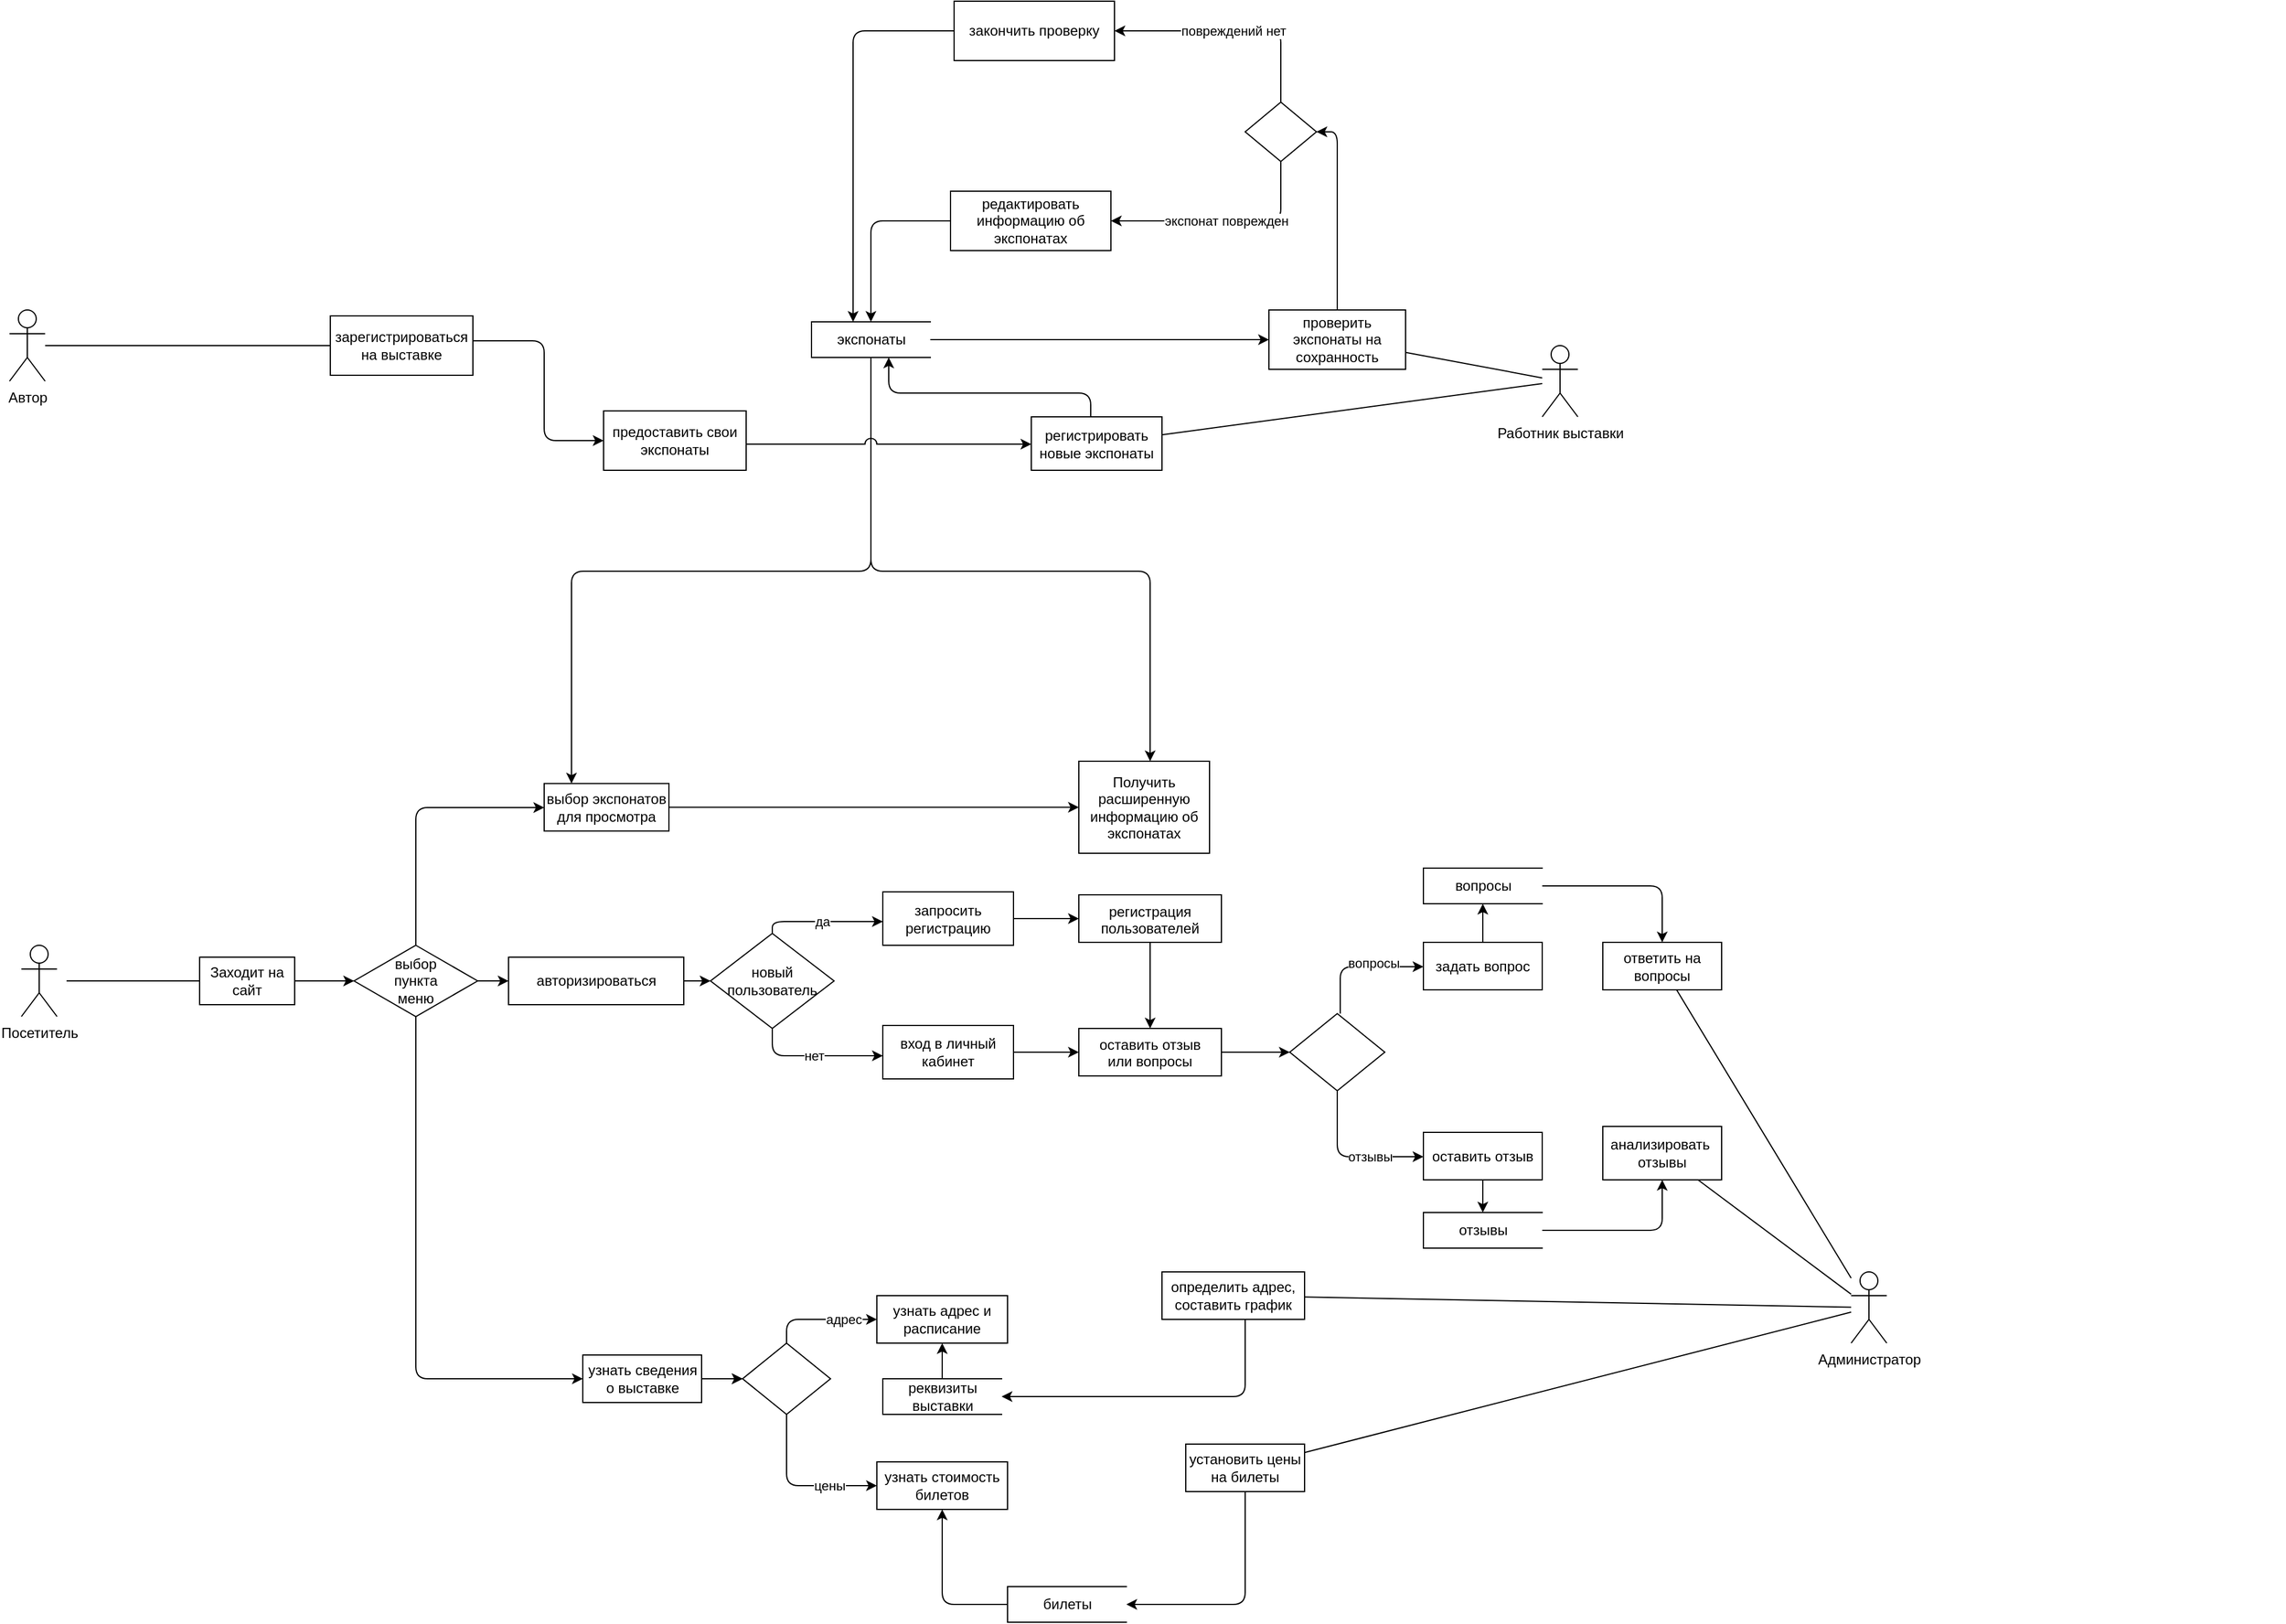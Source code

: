 <mxfile version="15.4.0" type="device"><diagram id="r_qnH1HllNbgKLjlJHCZ" name="Page-1"><mxGraphModel dx="2032" dy="1865" grid="1" gridSize="10" guides="1" tooltips="1" connect="1" arrows="1" fold="1" page="1" pageScale="1" pageWidth="827" pageHeight="1169" math="0" shadow="0"><root><mxCell id="0"/><mxCell id="1" parent="0"/><mxCell id="lHqvFT1bvPYRfDelncX7-1" value="&lt;h1&gt;&lt;br&gt;&lt;/h1&gt;&lt;p&gt;&lt;/p&gt;&lt;p&gt;&lt;/p&gt;" style="text;html=1;strokeColor=none;fillColor=none;spacing=5;spacingTop=-20;whiteSpace=wrap;overflow=hidden;rounded=0;hachureGap=4;pointerEvents=0;" parent="1" vertex="1"><mxGeometry x="1580" y="160" width="235" height="490" as="geometry"/></mxCell><mxCell id="lHqvFT1bvPYRfDelncX7-2" value="Посетитель" style="shape=umlActor;verticalLabelPosition=bottom;verticalAlign=top;html=1;outlineConnect=0;hachureGap=4;pointerEvents=0;" parent="1" vertex="1"><mxGeometry x="-90" y="125" width="30" height="60" as="geometry"/></mxCell><mxCell id="lHqvFT1bvPYRfDelncX7-4" value="Заходит на сайт" style="rounded=0;whiteSpace=wrap;html=1;hachureGap=4;pointerEvents=0;strokeWidth=1;" parent="1" vertex="1"><mxGeometry x="60" y="135" width="80" height="40" as="geometry"/></mxCell><mxCell id="lHqvFT1bvPYRfDelncX7-7" value="" style="endArrow=none;html=1;startSize=14;endSize=14;sourcePerimeterSpacing=8;" parent="1" source="lHqvFT1bvPYRfDelncX7-2" target="lHqvFT1bvPYRfDelncX7-4" edge="1"><mxGeometry width="50" height="50" relative="1" as="geometry"><mxPoint x="78" y="135" as="sourcePoint"/><mxPoint x="150" y="135" as="targetPoint"/></mxGeometry></mxCell><mxCell id="sl1VM2rF2HRLAQbvGdmn-1" value="" style="edgeStyle=orthogonalEdgeStyle;orthogonalLoop=1;jettySize=auto;html=1;endArrow=classic;endFill=1;" parent="1" source="lHqvFT1bvPYRfDelncX7-8" target="r-15waiu_1S-d-hb9AJj-9" edge="1"><mxGeometry relative="1" as="geometry"/></mxCell><mxCell id="lHqvFT1bvPYRfDelncX7-8" value="узнать сведения о выставке" style="rounded=0;whiteSpace=wrap;html=1;hachureGap=4;pointerEvents=0;strokeWidth=1;" parent="1" vertex="1"><mxGeometry x="382.5" y="470" width="100" height="40" as="geometry"/></mxCell><mxCell id="r-15waiu_1S-d-hb9AJj-3" value="" style="endArrow=classic;html=1;endFill=1;edgeStyle=orthogonalEdgeStyle;" parent="1" source="c1FEFGugaIV8QcKKH6_m-8" target="lHqvFT1bvPYRfDelncX7-8" edge="1"><mxGeometry width="50" height="50" relative="1" as="geometry"><mxPoint x="250" y="200" as="sourcePoint"/><mxPoint x="400" y="300" as="targetPoint"/><Array as="points"><mxPoint x="242" y="490"/></Array></mxGeometry></mxCell><mxCell id="r-15waiu_1S-d-hb9AJj-6" value="узнать стоимость билетов" style="rounded=0;whiteSpace=wrap;html=1;hachureGap=4;pointerEvents=0;strokeWidth=1;" parent="1" vertex="1"><mxGeometry x="630" y="560" width="110" height="40" as="geometry"/></mxCell><mxCell id="r-15waiu_1S-d-hb9AJj-7" value="узнать адрес и расписание" style="rounded=0;whiteSpace=wrap;html=1;hachureGap=4;pointerEvents=0;strokeWidth=1;" parent="1" vertex="1"><mxGeometry x="630" y="420" width="110" height="40" as="geometry"/></mxCell><mxCell id="r-15waiu_1S-d-hb9AJj-9" value="" style="strokeWidth=1;html=1;shape=mxgraph.flowchart.decision;whiteSpace=wrap;" parent="1" vertex="1"><mxGeometry x="517" y="460" width="74" height="60" as="geometry"/></mxCell><mxCell id="r-15waiu_1S-d-hb9AJj-10" value="" style="endArrow=classic;html=1;edgeStyle=orthogonalEdgeStyle;" parent="1" source="lHqvFT1bvPYRfDelncX7-8" target="r-15waiu_1S-d-hb9AJj-9" edge="1"><mxGeometry width="50" height="50" relative="1" as="geometry"><mxPoint x="490" y="600" as="sourcePoint"/><mxPoint x="520" y="490" as="targetPoint"/></mxGeometry></mxCell><mxCell id="r-15waiu_1S-d-hb9AJj-12" value="адрес" style="endArrow=classic;html=1;rounded=1;edgeStyle=orthogonalEdgeStyle;" parent="1" source="r-15waiu_1S-d-hb9AJj-9" target="r-15waiu_1S-d-hb9AJj-7" edge="1"><mxGeometry x="0.412" relative="1" as="geometry"><mxPoint x="554" y="460" as="sourcePoint"/><mxPoint x="560" y="570" as="targetPoint"/><Array as="points"><mxPoint x="554" y="440"/></Array><mxPoint as="offset"/></mxGeometry></mxCell><mxCell id="r-15waiu_1S-d-hb9AJj-15" value="цены" style="endArrow=classic;html=1;rounded=1;edgeStyle=orthogonalEdgeStyle;" parent="1" source="r-15waiu_1S-d-hb9AJj-9" target="r-15waiu_1S-d-hb9AJj-6" edge="1"><mxGeometry x="0.412" relative="1" as="geometry"><mxPoint x="460" y="570" as="sourcePoint"/><mxPoint x="560" y="570" as="targetPoint"/><Array as="points"><mxPoint x="554" y="580"/></Array><mxPoint as="offset"/></mxGeometry></mxCell><mxCell id="r-15waiu_1S-d-hb9AJj-18" value="" style="endArrow=classic;html=1;fontSize=12;endFill=1;edgeStyle=orthogonalEdgeStyle;" parent="1" source="lHqvFT1bvPYRfDelncX7-4" target="c1FEFGugaIV8QcKKH6_m-8" edge="1"><mxGeometry width="50" height="50" relative="1" as="geometry"><mxPoint x="340" y="245" as="sourcePoint"/><mxPoint x="270" y="135" as="targetPoint"/></mxGeometry></mxCell><mxCell id="r-15waiu_1S-d-hb9AJj-20" value="авторизироваться" style="rounded=0;whiteSpace=wrap;html=1;hachureGap=4;pointerEvents=0;strokeWidth=1;" parent="1" vertex="1"><mxGeometry x="320" y="135" width="147.5" height="40" as="geometry"/></mxCell><mxCell id="r-15waiu_1S-d-hb9AJj-22" value="выбор экспонатов для просмотра" style="rounded=0;whiteSpace=wrap;html=1;hachureGap=4;pointerEvents=0;strokeWidth=1;" parent="1" vertex="1"><mxGeometry x="350" y="-11.25" width="105" height="40" as="geometry"/></mxCell><mxCell id="r-15waiu_1S-d-hb9AJj-24" value="" style="endArrow=classic;html=1;fontSize=12;edgeStyle=orthogonalEdgeStyle;" parent="1" source="r-15waiu_1S-d-hb9AJj-25" target="r-15waiu_1S-d-hb9AJj-22" edge="1"><mxGeometry width="50" height="50" relative="1" as="geometry"><mxPoint x="360.278" y="42.5" as="sourcePoint"/><mxPoint x="395" y="-27.5" as="targetPoint"/><Array as="points"><mxPoint x="625" y="-190"/><mxPoint x="373" y="-190"/></Array></mxGeometry></mxCell><mxCell id="85DmUei8049jXZ2GYsxg-7" style="edgeStyle=orthogonalEdgeStyle;orthogonalLoop=1;jettySize=auto;html=1;endFill=1;" parent="1" source="r-15waiu_1S-d-hb9AJj-25" target="3kWsDrp7f7O6ou7B2QP6-20" edge="1"><mxGeometry relative="1" as="geometry"/></mxCell><mxCell id="r-15waiu_1S-d-hb9AJj-25" value="экспонаты" style="html=1;dashed=0;whitespace=wrap;shape=partialRectangle;right=0;fontSize=12;strokeWidth=1;" parent="1" vertex="1"><mxGeometry x="575" y="-400" width="100" height="30" as="geometry"/></mxCell><mxCell id="r-15waiu_1S-d-hb9AJj-33" value="" style="endArrow=classic;html=1;fontSize=11;edgeStyle=orthogonalEdgeStyle;" parent="1" source="r-15waiu_1S-d-hb9AJj-22" target="3kWsDrp7f7O6ou7B2QP6-3" edge="1"><mxGeometry width="50" height="50" relative="1" as="geometry"><mxPoint x="345" y="-27.5" as="sourcePoint"/><mxPoint x="452" y="-77.5" as="targetPoint"/></mxGeometry></mxCell><mxCell id="r-15waiu_1S-d-hb9AJj-36" value="Автор" style="shape=umlActor;verticalLabelPosition=bottom;verticalAlign=top;html=1;outlineConnect=0;fontSize=12;strokeWidth=1;" parent="1" vertex="1"><mxGeometry x="-100" y="-410" width="30" height="60" as="geometry"/></mxCell><mxCell id="r-15waiu_1S-d-hb9AJj-38" value="" style="endArrow=none;html=1;fontSize=12;endFill=0;" parent="1" source="r-15waiu_1S-d-hb9AJj-36" target="r-15waiu_1S-d-hb9AJj-41" edge="1"><mxGeometry width="50" height="50" relative="1" as="geometry"><mxPoint x="120" y="-380" as="sourcePoint"/><mxPoint x="275" y="-53.895" as="targetPoint"/></mxGeometry></mxCell><mxCell id="r-15waiu_1S-d-hb9AJj-41" value="зарегистрироваться на выставке" style="rounded=0;whiteSpace=wrap;html=1;hachureGap=4;pointerEvents=0;strokeWidth=1;" parent="1" vertex="1"><mxGeometry x="170" y="-405" width="120" height="50" as="geometry"/></mxCell><mxCell id="r-15waiu_1S-d-hb9AJj-58" value="Администратор" style="shape=umlActor;verticalLabelPosition=bottom;verticalAlign=top;html=1;outlineConnect=0;fontSize=12;strokeWidth=1;" parent="1" vertex="1"><mxGeometry x="1450" y="400" width="30" height="60" as="geometry"/></mxCell><mxCell id="r-15waiu_1S-d-hb9AJj-61" value="" style="endArrow=none;html=1;fontSize=12;endFill=0;" parent="1" source="r-15waiu_1S-d-hb9AJj-58" target="r-15waiu_1S-d-hb9AJj-62" edge="1"><mxGeometry width="50" height="50" relative="1" as="geometry"><mxPoint x="860" y="240" as="sourcePoint"/><mxPoint x="930" y="170" as="targetPoint"/></mxGeometry></mxCell><mxCell id="r-15waiu_1S-d-hb9AJj-62" value="установить цены&lt;br&gt;на билеты" style="rounded=0;whiteSpace=wrap;html=1;hachureGap=4;pointerEvents=0;strokeWidth=1;" parent="1" vertex="1"><mxGeometry x="890" y="545" width="100" height="40" as="geometry"/></mxCell><mxCell id="r-15waiu_1S-d-hb9AJj-64" value="" style="endArrow=none;html=1;fontSize=12;endFill=0;" parent="1" source="r-15waiu_1S-d-hb9AJj-58" target="r-15waiu_1S-d-hb9AJj-65" edge="1"><mxGeometry width="50" height="50" relative="1" as="geometry"><mxPoint x="880" y="110" as="sourcePoint"/><mxPoint x="930" y="100" as="targetPoint"/></mxGeometry></mxCell><mxCell id="r-15waiu_1S-d-hb9AJj-65" value="анализировать&amp;nbsp;&lt;br&gt;отзывы" style="rounded=0;whiteSpace=wrap;html=1;hachureGap=4;pointerEvents=0;strokeWidth=1;" parent="1" vertex="1"><mxGeometry x="1241" y="277.5" width="100" height="45" as="geometry"/></mxCell><mxCell id="r-15waiu_1S-d-hb9AJj-67" value="" style="endArrow=none;html=1;fontSize=12;endFill=0;" parent="1" source="r-15waiu_1S-d-hb9AJj-58" target="r-15waiu_1S-d-hb9AJj-68" edge="1"><mxGeometry width="50" height="50" relative="1" as="geometry"><mxPoint x="760" y="390" as="sourcePoint"/><mxPoint x="920" y="321" as="targetPoint"/></mxGeometry></mxCell><mxCell id="r-15waiu_1S-d-hb9AJj-68" value="определить адрес, составить график" style="rounded=0;whiteSpace=wrap;html=1;hachureGap=4;pointerEvents=0;strokeWidth=1;" parent="1" vertex="1"><mxGeometry x="870" y="400" width="120" height="40" as="geometry"/></mxCell><mxCell id="3kWsDrp7f7O6ou7B2QP6-3" value="Получить расширенную информацию об экспонатах" style="rounded=0;whiteSpace=wrap;html=1;hachureGap=4;pointerEvents=0;strokeWidth=1;" parent="1" vertex="1"><mxGeometry x="800" y="-30" width="110" height="77.5" as="geometry"/></mxCell><mxCell id="3kWsDrp7f7O6ou7B2QP6-14" value="Работник выставки" style="shape=umlActor;verticalLabelPosition=bottom;verticalAlign=top;html=1;outlineConnect=0;fontSize=12;strokeWidth=1;" parent="1" vertex="1"><mxGeometry x="1190" y="-380" width="30" height="60" as="geometry"/></mxCell><mxCell id="3kWsDrp7f7O6ou7B2QP6-15" value="" style="endArrow=none;html=1;fontSize=12;endFill=0;" parent="1" source="3kWsDrp7f7O6ou7B2QP6-14" target="3kWsDrp7f7O6ou7B2QP6-16" edge="1"><mxGeometry width="50" height="50" relative="1" as="geometry"><mxPoint x="995" y="-176.935" as="sourcePoint"/><mxPoint x="905" y="-340" as="targetPoint"/></mxGeometry></mxCell><mxCell id="3kWsDrp7f7O6ou7B2QP6-16" value="регистрировать новые экспонаты" style="rounded=0;whiteSpace=wrap;html=1;hachureGap=4;pointerEvents=0;strokeWidth=1;" parent="1" vertex="1"><mxGeometry x="760" y="-320" width="110" height="45" as="geometry"/></mxCell><mxCell id="85DmUei8049jXZ2GYsxg-12" style="edgeStyle=orthogonalEdgeStyle;orthogonalLoop=1;jettySize=auto;html=1;endFill=1;" parent="1" source="3kWsDrp7f7O6ou7B2QP6-18" target="r-15waiu_1S-d-hb9AJj-25" edge="1"><mxGeometry relative="1" as="geometry"/></mxCell><mxCell id="3kWsDrp7f7O6ou7B2QP6-18" value="редактировать информацию об экспонатах" style="rounded=0;whiteSpace=wrap;html=1;hachureGap=4;pointerEvents=0;strokeWidth=1;" parent="1" vertex="1"><mxGeometry x="692" y="-510" width="135" height="50" as="geometry"/></mxCell><mxCell id="3kWsDrp7f7O6ou7B2QP6-19" value="" style="endArrow=none;html=1;fontSize=12;endFill=0;" parent="1" source="3kWsDrp7f7O6ou7B2QP6-14" target="3kWsDrp7f7O6ou7B2QP6-20" edge="1"><mxGeometry width="50" height="50" relative="1" as="geometry"><mxPoint x="995" y="-190" as="sourcePoint"/><mxPoint x="895" y="-189" as="targetPoint"/></mxGeometry></mxCell><mxCell id="3kWsDrp7f7O6ou7B2QP6-29" value="" style="endArrow=classic;html=1;edgeStyle=orthogonalEdgeStyle;" parent="1" source="r-15waiu_1S-d-hb9AJj-62" target="85DmUei8049jXZ2GYsxg-18" edge="1"><mxGeometry width="50" height="50" relative="1" as="geometry"><mxPoint x="690" y="440" as="sourcePoint"/><mxPoint x="430" y="580" as="targetPoint"/><Array as="points"><mxPoint x="940" y="680"/></Array></mxGeometry></mxCell><mxCell id="3kWsDrp7f7O6ou7B2QP6-30" value="" style="endArrow=classic;html=1;jumpStyle=arc;jumpSize=10;edgeStyle=orthogonalEdgeStyle;" parent="1" source="r-15waiu_1S-d-hb9AJj-68" target="85DmUei8049jXZ2GYsxg-16" edge="1"><mxGeometry width="50" height="50" relative="1" as="geometry"><mxPoint x="690" y="430" as="sourcePoint"/><mxPoint x="740" y="380" as="targetPoint"/><Array as="points"><mxPoint x="940" y="505"/></Array></mxGeometry></mxCell><mxCell id="3kWsDrp7f7O6ou7B2QP6-32" value="" style="endArrow=classic;html=1;edgeStyle=orthogonalEdgeStyle;" parent="1" source="r-15waiu_1S-d-hb9AJj-25" target="3kWsDrp7f7O6ou7B2QP6-3" edge="1"><mxGeometry width="50" height="50" relative="1" as="geometry"><mxPoint x="570" y="40" as="sourcePoint"/><mxPoint x="620" y="-10" as="targetPoint"/><Array as="points"><mxPoint x="625" y="-190"/><mxPoint x="860" y="-190"/></Array></mxGeometry></mxCell><mxCell id="3kWsDrp7f7O6ou7B2QP6-33" value="" style="endArrow=classic;html=1;endFill=1;edgeStyle=orthogonalEdgeStyle;" parent="1" source="c1FEFGugaIV8QcKKH6_m-8" target="r-15waiu_1S-d-hb9AJj-22" edge="1"><mxGeometry width="50" height="50" relative="1" as="geometry"><mxPoint x="570" y="40" as="sourcePoint"/><mxPoint x="620" y="-10" as="targetPoint"/><Array as="points"><mxPoint x="242" y="9"/></Array></mxGeometry></mxCell><mxCell id="c1FEFGugaIV8QcKKH6_m-9" style="edgeStyle=orthogonalEdgeStyle;orthogonalLoop=1;jettySize=auto;html=1;endArrow=classic;endFill=1;" parent="1" source="c1FEFGugaIV8QcKKH6_m-8" target="r-15waiu_1S-d-hb9AJj-20" edge="1"><mxGeometry relative="1" as="geometry"/></mxCell><mxCell id="c1FEFGugaIV8QcKKH6_m-8" value="выбор&lt;br&gt;пункта&lt;br&gt;меню" style="strokeWidth=1;html=1;shape=mxgraph.flowchart.decision;whiteSpace=wrap;" parent="1" vertex="1"><mxGeometry x="190" y="125" width="104" height="60" as="geometry"/></mxCell><mxCell id="91sg-GzbIH8BGs3r1V0l-1" value="" style="endArrow=classic;html=1;fontSize=12;endFill=1;edgeStyle=orthogonalEdgeStyle;" parent="1" source="r-15waiu_1S-d-hb9AJj-20" target="91sg-GzbIH8BGs3r1V0l-2" edge="1"><mxGeometry width="50" height="50" relative="1" as="geometry"><mxPoint x="470.0" y="155.0" as="sourcePoint"/><mxPoint x="600" y="135" as="targetPoint"/></mxGeometry></mxCell><mxCell id="91sg-GzbIH8BGs3r1V0l-3" value="да" style="edgeStyle=orthogonalEdgeStyle;orthogonalLoop=1;jettySize=auto;html=1;endArrow=classic;endFill=1;" parent="1" source="91sg-GzbIH8BGs3r1V0l-2" target="91sg-GzbIH8BGs3r1V0l-4" edge="1"><mxGeometry relative="1" as="geometry"><mxPoint x="620" y="105.0" as="targetPoint"/><Array as="points"><mxPoint x="542" y="105"/></Array></mxGeometry></mxCell><mxCell id="91sg-GzbIH8BGs3r1V0l-9" value="нет" style="edgeStyle=orthogonalEdgeStyle;orthogonalLoop=1;jettySize=auto;html=1;endFill=1;" parent="1" source="91sg-GzbIH8BGs3r1V0l-2" target="FhuK71plg9ZCaS6mtWxS-3" edge="1"><mxGeometry relative="1" as="geometry"><mxPoint x="710" y="240" as="targetPoint"/><Array as="points"><mxPoint x="542" y="218"/></Array></mxGeometry></mxCell><mxCell id="91sg-GzbIH8BGs3r1V0l-2" value="новый пользователь" style="strokeWidth=1;html=1;shape=mxgraph.flowchart.decision;whiteSpace=wrap;" parent="1" vertex="1"><mxGeometry x="490" y="115" width="104" height="80" as="geometry"/></mxCell><mxCell id="91sg-GzbIH8BGs3r1V0l-8" style="edgeStyle=orthogonalEdgeStyle;orthogonalLoop=1;jettySize=auto;html=1;endFill=1;" parent="1" source="91sg-GzbIH8BGs3r1V0l-4" target="91sg-GzbIH8BGs3r1V0l-5" edge="1"><mxGeometry relative="1" as="geometry"/></mxCell><mxCell id="91sg-GzbIH8BGs3r1V0l-4" value="запросить регистрацию" style="rounded=0;whiteSpace=wrap;html=1;hachureGap=4;pointerEvents=0;strokeWidth=1;" parent="1" vertex="1"><mxGeometry x="635" y="80" width="110" height="45" as="geometry"/></mxCell><mxCell id="91sg-GzbIH8BGs3r1V0l-10" style="edgeStyle=orthogonalEdgeStyle;orthogonalLoop=1;jettySize=auto;html=1;endFill=1;" parent="1" source="91sg-GzbIH8BGs3r1V0l-5" target="91sg-GzbIH8BGs3r1V0l-11" edge="1"><mxGeometry relative="1" as="geometry"><mxPoint x="970" y="175" as="targetPoint"/><Array as="points"/></mxGeometry></mxCell><mxCell id="91sg-GzbIH8BGs3r1V0l-5" value="регистрация пользователей" style="whiteSpace=wrap;html=1;verticalAlign=top;strokeWidth=1;" parent="1" vertex="1"><mxGeometry x="800" y="82.5" width="120" height="40" as="geometry"/></mxCell><mxCell id="91sg-GzbIH8BGs3r1V0l-11" value="оставить отзыв&lt;br&gt;или вопросы" style="whiteSpace=wrap;html=1;verticalAlign=top;strokeWidth=1;" parent="1" vertex="1"><mxGeometry x="800" y="195" width="120" height="40" as="geometry"/></mxCell><mxCell id="7QyCOx7dUA0_X3-XsU_J-3" style="edgeStyle=orthogonalEdgeStyle;jumpStyle=arc;jumpSize=10;orthogonalLoop=1;jettySize=auto;html=1;" parent="1" source="r-15waiu_1S-d-hb9AJj-41" target="7QyCOx7dUA0_X3-XsU_J-8" edge="1"><mxGeometry relative="1" as="geometry"><mxPoint x="290" y="-384" as="sourcePoint"/><mxPoint x="391" y="-300" as="targetPoint"/><Array as="points"><mxPoint x="350" y="-384"/><mxPoint x="350" y="-300"/></Array></mxGeometry></mxCell><mxCell id="85DmUei8049jXZ2GYsxg-6" style="edgeStyle=orthogonalEdgeStyle;orthogonalLoop=1;jettySize=auto;html=1;endFill=1;" parent="1" source="3kWsDrp7f7O6ou7B2QP6-20" target="85DmUei8049jXZ2GYsxg-5" edge="1"><mxGeometry relative="1" as="geometry"><Array as="points"><mxPoint x="1017" y="-560"/></Array></mxGeometry></mxCell><mxCell id="3kWsDrp7f7O6ou7B2QP6-20" value="проверить экспонаты на сохранность" style="rounded=0;whiteSpace=wrap;html=1;hachureGap=4;pointerEvents=0;strokeWidth=1;" parent="1" vertex="1"><mxGeometry x="960" y="-410" width="115" height="50" as="geometry"/></mxCell><mxCell id="85DmUei8049jXZ2GYsxg-8" value="повреждений нет" style="edgeStyle=orthogonalEdgeStyle;orthogonalLoop=1;jettySize=auto;html=1;endFill=1;" parent="1" source="85DmUei8049jXZ2GYsxg-5" target="85DmUei8049jXZ2GYsxg-9" edge="1"><mxGeometry relative="1" as="geometry"><mxPoint x="890" y="-670" as="targetPoint"/><Array as="points"><mxPoint x="970" y="-645"/></Array></mxGeometry></mxCell><mxCell id="85DmUei8049jXZ2GYsxg-10" value="экспонат поврежден" style="edgeStyle=orthogonalEdgeStyle;orthogonalLoop=1;jettySize=auto;html=1;endFill=1;" parent="1" source="85DmUei8049jXZ2GYsxg-5" target="3kWsDrp7f7O6ou7B2QP6-18" edge="1"><mxGeometry relative="1" as="geometry"><Array as="points"><mxPoint x="970" y="-485"/></Array></mxGeometry></mxCell><mxCell id="85DmUei8049jXZ2GYsxg-5" value="" style="shape=rhombus;html=1;dashed=0;whitespace=wrap;perimeter=rhombusPerimeter;" parent="1" vertex="1"><mxGeometry x="940" y="-585" width="60" height="50" as="geometry"/></mxCell><mxCell id="v6Je2cMOvtxSBnsNg6Jp-2" style="edgeStyle=orthogonalEdgeStyle;rounded=1;orthogonalLoop=1;jettySize=auto;html=1;" parent="1" source="85DmUei8049jXZ2GYsxg-9" target="r-15waiu_1S-d-hb9AJj-25" edge="1"><mxGeometry relative="1" as="geometry"><Array as="points"><mxPoint x="610" y="-645"/></Array></mxGeometry></mxCell><mxCell id="85DmUei8049jXZ2GYsxg-9" value="закончить проверку" style="rounded=0;whiteSpace=wrap;html=1;hachureGap=4;pointerEvents=0;strokeWidth=1;" parent="1" vertex="1"><mxGeometry x="695" y="-670" width="135" height="50" as="geometry"/></mxCell><mxCell id="85DmUei8049jXZ2GYsxg-17" style="edgeStyle=orthogonalEdgeStyle;orthogonalLoop=1;jettySize=auto;html=1;endFill=1;" parent="1" source="85DmUei8049jXZ2GYsxg-16" target="r-15waiu_1S-d-hb9AJj-7" edge="1"><mxGeometry relative="1" as="geometry"/></mxCell><mxCell id="85DmUei8049jXZ2GYsxg-16" value="реквизиты&lt;br&gt;выставки" style="html=1;dashed=0;whitespace=wrap;shape=partialRectangle;right=0;" parent="1" vertex="1"><mxGeometry x="635" y="490" width="100" height="30" as="geometry"/></mxCell><mxCell id="85DmUei8049jXZ2GYsxg-19" style="edgeStyle=orthogonalEdgeStyle;orthogonalLoop=1;jettySize=auto;html=1;endFill=1;" parent="1" source="85DmUei8049jXZ2GYsxg-18" target="r-15waiu_1S-d-hb9AJj-6" edge="1"><mxGeometry relative="1" as="geometry"><Array as="points"><mxPoint x="685" y="680"/></Array></mxGeometry></mxCell><mxCell id="85DmUei8049jXZ2GYsxg-18" value="билеты" style="html=1;dashed=0;whitespace=wrap;shape=partialRectangle;right=0;" parent="1" vertex="1"><mxGeometry x="740" y="665" width="100" height="30" as="geometry"/></mxCell><mxCell id="7QyCOx7dUA0_X3-XsU_J-6" value="" style="endArrow=classic;html=1;strokeColor=#000000;fillColor=#f8cecc;edgeStyle=orthogonalEdgeStyle;" parent="1" source="3kWsDrp7f7O6ou7B2QP6-16" target="r-15waiu_1S-d-hb9AJj-25" edge="1"><mxGeometry width="50" height="50" relative="1" as="geometry"><mxPoint x="780" y="-200" as="sourcePoint"/><mxPoint x="830" y="-250" as="targetPoint"/><Array as="points"><mxPoint x="810" y="-340"/><mxPoint x="640" y="-340"/></Array></mxGeometry></mxCell><mxCell id="7QyCOx7dUA0_X3-XsU_J-8" value="предоставить свои экспонаты" style="rounded=0;whiteSpace=wrap;html=1;hachureGap=4;pointerEvents=0;strokeWidth=1;" parent="1" vertex="1"><mxGeometry x="400" y="-325" width="120" height="50" as="geometry"/></mxCell><mxCell id="7QyCOx7dUA0_X3-XsU_J-9" style="edgeStyle=orthogonalEdgeStyle;jumpStyle=arc;jumpSize=10;orthogonalLoop=1;jettySize=auto;html=1;exitX=0.5;exitY=1;exitDx=0;exitDy=0;strokeColor=#000000;fillColor=#f8cecc;" parent="1" source="r-15waiu_1S-d-hb9AJj-41" target="r-15waiu_1S-d-hb9AJj-41" edge="1"><mxGeometry relative="1" as="geometry"/></mxCell><mxCell id="oRSL9_nRXSis95aMJK06-6" style="edgeStyle=orthogonalEdgeStyle;rounded=1;orthogonalLoop=1;jettySize=auto;html=1;" parent="1" source="91sg-GzbIH8BGs3r1V0l-11" target="Dk44VhowfAqPSIH-CXWI-10" edge="1"><mxGeometry relative="1" as="geometry"><mxPoint x="915" y="285" as="sourcePoint"/></mxGeometry></mxCell><mxCell id="FhuK71plg9ZCaS6mtWxS-4" style="edgeStyle=orthogonalEdgeStyle;rounded=1;orthogonalLoop=1;jettySize=auto;html=1;" parent="1" source="FhuK71plg9ZCaS6mtWxS-3" target="91sg-GzbIH8BGs3r1V0l-11" edge="1"><mxGeometry relative="1" as="geometry"/></mxCell><mxCell id="FhuK71plg9ZCaS6mtWxS-3" value="вход в личный кабинет" style="rounded=0;whiteSpace=wrap;html=1;hachureGap=4;pointerEvents=0;strokeWidth=1;" parent="1" vertex="1"><mxGeometry x="635" y="192.5" width="110" height="45" as="geometry"/></mxCell><mxCell id="Dk44VhowfAqPSIH-CXWI-2" value="ответить на вопросы" style="rounded=0;whiteSpace=wrap;html=1;hachureGap=4;pointerEvents=0;strokeWidth=1;" parent="1" vertex="1"><mxGeometry x="1241" y="122.5" width="100" height="40" as="geometry"/></mxCell><mxCell id="Dk44VhowfAqPSIH-CXWI-11" value="вопросы" style="edgeStyle=orthogonalEdgeStyle;orthogonalLoop=1;jettySize=auto;html=1;rounded=1;" parent="1" source="Dk44VhowfAqPSIH-CXWI-10" target="CuiWjwdlUe5YWu0ekaFW-3" edge="1"><mxGeometry x="0.233" y="3" relative="1" as="geometry"><mxPoint x="1100" y="143" as="targetPoint"/><Array as="points"><mxPoint x="1020" y="143"/></Array><mxPoint as="offset"/></mxGeometry></mxCell><mxCell id="Dk44VhowfAqPSIH-CXWI-12" value="отзывы" style="edgeStyle=orthogonalEdgeStyle;rounded=1;orthogonalLoop=1;jettySize=auto;html=1;" parent="1" source="Dk44VhowfAqPSIH-CXWI-10" target="CuiWjwdlUe5YWu0ekaFW-6" edge="1"><mxGeometry x="0.292" relative="1" as="geometry"><Array as="points"><mxPoint x="1018" y="303"/></Array><mxPoint as="offset"/><mxPoint x="1090" y="303" as="targetPoint"/></mxGeometry></mxCell><mxCell id="Dk44VhowfAqPSIH-CXWI-10" value="" style="strokeWidth=1;html=1;shape=mxgraph.flowchart.decision;whiteSpace=wrap;" parent="1" vertex="1"><mxGeometry x="977.5" y="182.5" width="80" height="65" as="geometry"/></mxCell><mxCell id="Dk44VhowfAqPSIH-CXWI-14" value="" style="endArrow=none;html=1;fontSize=12;endFill=0;" parent="1" source="r-15waiu_1S-d-hb9AJj-58" target="Dk44VhowfAqPSIH-CXWI-2" edge="1"><mxGeometry width="50" height="50" relative="1" as="geometry"><mxPoint x="1270" y="210" as="sourcePoint"/><mxPoint x="1091" y="167.818" as="targetPoint"/></mxGeometry></mxCell><mxCell id="CuiWjwdlUe5YWu0ekaFW-7" style="edgeStyle=orthogonalEdgeStyle;rounded=1;orthogonalLoop=1;jettySize=auto;html=1;" parent="1" source="CuiWjwdlUe5YWu0ekaFW-3" target="CuiWjwdlUe5YWu0ekaFW-8" edge="1"><mxGeometry relative="1" as="geometry"><mxPoint x="1140" y="90" as="targetPoint"/></mxGeometry></mxCell><mxCell id="CuiWjwdlUe5YWu0ekaFW-3" value="задать вопрос" style="rounded=0;whiteSpace=wrap;html=1;hachureGap=4;pointerEvents=0;strokeWidth=1;" parent="1" vertex="1"><mxGeometry x="1090" y="122.5" width="100" height="40" as="geometry"/></mxCell><mxCell id="CuiWjwdlUe5YWu0ekaFW-11" style="edgeStyle=orthogonalEdgeStyle;rounded=1;orthogonalLoop=1;jettySize=auto;html=1;" parent="1" source="CuiWjwdlUe5YWu0ekaFW-6" edge="1"><mxGeometry relative="1" as="geometry"><mxPoint x="1140" y="350" as="targetPoint"/></mxGeometry></mxCell><mxCell id="CuiWjwdlUe5YWu0ekaFW-6" value="оставить отзыв" style="rounded=0;whiteSpace=wrap;html=1;hachureGap=4;pointerEvents=0;strokeWidth=1;" parent="1" vertex="1"><mxGeometry x="1090" y="282.5" width="100" height="40" as="geometry"/></mxCell><mxCell id="CuiWjwdlUe5YWu0ekaFW-10" style="edgeStyle=orthogonalEdgeStyle;rounded=1;orthogonalLoop=1;jettySize=auto;html=1;" parent="1" source="CuiWjwdlUe5YWu0ekaFW-8" target="Dk44VhowfAqPSIH-CXWI-2" edge="1"><mxGeometry relative="1" as="geometry"/></mxCell><mxCell id="CuiWjwdlUe5YWu0ekaFW-8" value="вопросы" style="html=1;dashed=0;whitespace=wrap;shape=partialRectangle;right=0;" parent="1" vertex="1"><mxGeometry x="1090" y="60" width="100" height="30" as="geometry"/></mxCell><mxCell id="CuiWjwdlUe5YWu0ekaFW-14" style="edgeStyle=orthogonalEdgeStyle;rounded=1;orthogonalLoop=1;jettySize=auto;html=1;" parent="1" source="CuiWjwdlUe5YWu0ekaFW-12" target="r-15waiu_1S-d-hb9AJj-65" edge="1"><mxGeometry relative="1" as="geometry"/></mxCell><mxCell id="CuiWjwdlUe5YWu0ekaFW-12" value="отзывы" style="html=1;dashed=0;whitespace=wrap;shape=partialRectangle;right=0;" parent="1" vertex="1"><mxGeometry x="1090" y="350" width="100" height="30" as="geometry"/></mxCell><mxCell id="CuiWjwdlUe5YWu0ekaFW-13" style="edgeStyle=orthogonalEdgeStyle;rounded=1;orthogonalLoop=1;jettySize=auto;html=1;exitX=0.5;exitY=1;exitDx=0;exitDy=0;" parent="1" source="CuiWjwdlUe5YWu0ekaFW-12" target="CuiWjwdlUe5YWu0ekaFW-12" edge="1"><mxGeometry relative="1" as="geometry"/></mxCell><mxCell id="LNwClxIgSRGPtj1fk6tF-1" value="" style="endArrow=classic;html=1;rounded=1;edgeStyle=orthogonalEdgeStyle;jumpStyle=arc;jumpSize=10;" edge="1" parent="1" source="7QyCOx7dUA0_X3-XsU_J-8" target="3kWsDrp7f7O6ou7B2QP6-16"><mxGeometry width="50" height="50" relative="1" as="geometry"><mxPoint x="700" y="-420" as="sourcePoint"/><mxPoint x="750" y="-470" as="targetPoint"/><Array as="points"><mxPoint x="590" y="-297"/><mxPoint x="590" y="-297"/></Array></mxGeometry></mxCell></root></mxGraphModel></diagram></mxfile>